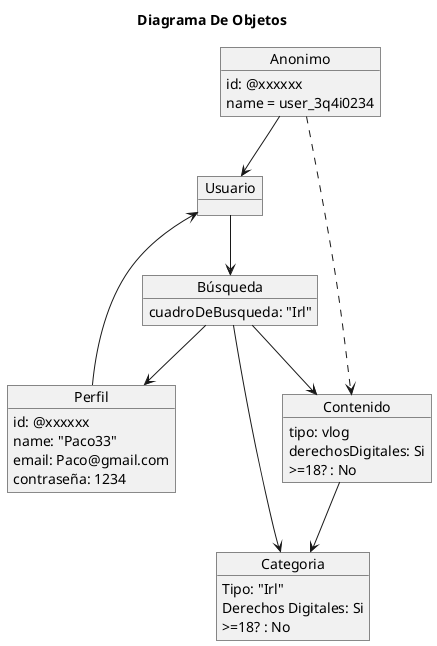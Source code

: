@startuml
Title Diagrama De Objetos
object Usuario
object Anonimo{
id: @xxxxxx
name = user_3q4i0234
}
object Perfil{
id: @xxxxxx
name: "Paco33"
email: Paco@gmail.com
contraseña: 1234
}
object Búsqueda{
cuadroDeBusqueda: "Irl"
}
object Contenido {
tipo: vlog
derechosDigitales: Si
>=18? : No
}
object Categoria {
Tipo: "Irl"
Derechos Digitales: Si
>=18? : No
}

Anonimo --> Usuario
Perfil --> Usuario
Usuario --> Búsqueda
Búsqueda --> Perfil
Búsqueda --> Contenido
Búsqueda --> Categoria
Contenido --> Categoria
Anonimo ...> Contenido
@enduml
